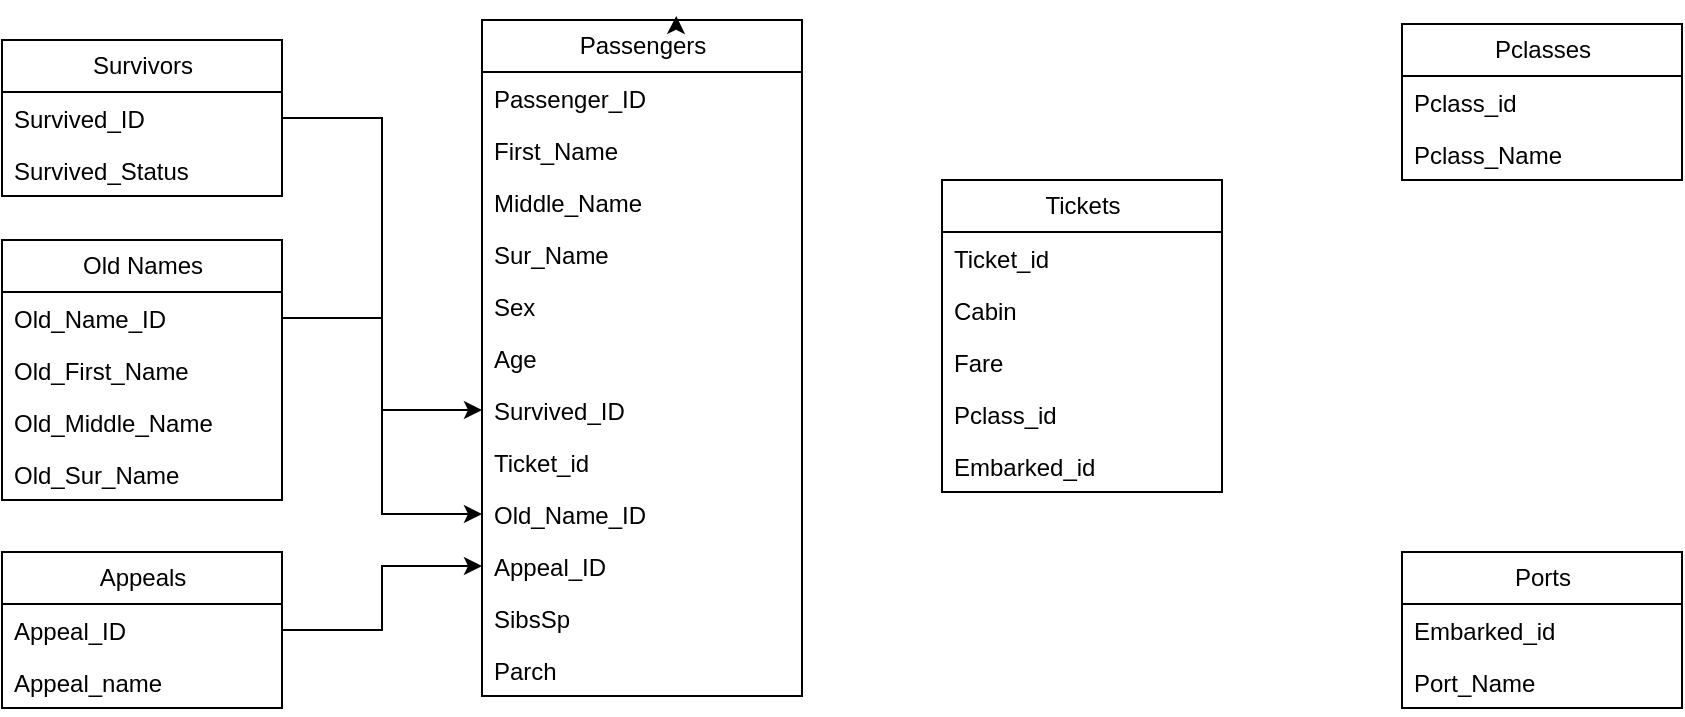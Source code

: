 <mxfile version="21.6.6" type="device">
  <diagram name="Page-1" id="2ca16b54-16f6-2749-3443-fa8db7711227">
    <mxGraphModel dx="1434" dy="750" grid="1" gridSize="10" guides="1" tooltips="1" connect="1" arrows="1" fold="1" page="1" pageScale="1" pageWidth="1100" pageHeight="850" background="none" math="0" shadow="0">
      <root>
        <mxCell id="0" />
        <mxCell id="1" parent="0" />
        <mxCell id="UBju-7y89Ojh8aYW6o4--1" value="Passengers" style="swimlane;fontStyle=0;childLayout=stackLayout;horizontal=1;startSize=26;fillColor=none;horizontalStack=0;resizeParent=1;resizeParentMax=0;resizeLast=0;collapsible=1;marginBottom=0;html=1;" parent="1" vertex="1">
          <mxGeometry x="440" y="120" width="160" height="338" as="geometry" />
        </mxCell>
        <mxCell id="UBju-7y89Ojh8aYW6o4--2" value="Passenger_ID" style="text;strokeColor=none;fillColor=none;align=left;verticalAlign=top;spacingLeft=4;spacingRight=4;overflow=hidden;rotatable=0;points=[[0,0.5],[1,0.5]];portConstraint=eastwest;whiteSpace=wrap;html=1;" parent="UBju-7y89Ojh8aYW6o4--1" vertex="1">
          <mxGeometry y="26" width="160" height="26" as="geometry" />
        </mxCell>
        <mxCell id="UBju-7y89Ojh8aYW6o4--3" value="First_Name" style="text;strokeColor=none;fillColor=none;align=left;verticalAlign=top;spacingLeft=4;spacingRight=4;overflow=hidden;rotatable=0;points=[[0,0.5],[1,0.5]];portConstraint=eastwest;whiteSpace=wrap;html=1;" parent="UBju-7y89Ojh8aYW6o4--1" vertex="1">
          <mxGeometry y="52" width="160" height="26" as="geometry" />
        </mxCell>
        <mxCell id="UBju-7y89Ojh8aYW6o4--4" value="Middle_Name" style="text;strokeColor=none;fillColor=none;align=left;verticalAlign=top;spacingLeft=4;spacingRight=4;overflow=hidden;rotatable=0;points=[[0,0.5],[1,0.5]];portConstraint=eastwest;whiteSpace=wrap;html=1;" parent="UBju-7y89Ojh8aYW6o4--1" vertex="1">
          <mxGeometry y="78" width="160" height="26" as="geometry" />
        </mxCell>
        <mxCell id="UBju-7y89Ojh8aYW6o4--8" value="Sur_Name" style="text;strokeColor=none;fillColor=none;align=left;verticalAlign=top;spacingLeft=4;spacingRight=4;overflow=hidden;rotatable=0;points=[[0,0.5],[1,0.5]];portConstraint=eastwest;whiteSpace=wrap;html=1;" parent="UBju-7y89Ojh8aYW6o4--1" vertex="1">
          <mxGeometry y="104" width="160" height="26" as="geometry" />
        </mxCell>
        <mxCell id="UBju-7y89Ojh8aYW6o4--9" value="Sex" style="text;strokeColor=none;fillColor=none;align=left;verticalAlign=top;spacingLeft=4;spacingRight=4;overflow=hidden;rotatable=0;points=[[0,0.5],[1,0.5]];portConstraint=eastwest;whiteSpace=wrap;html=1;" parent="UBju-7y89Ojh8aYW6o4--1" vertex="1">
          <mxGeometry y="130" width="160" height="26" as="geometry" />
        </mxCell>
        <mxCell id="UBju-7y89Ojh8aYW6o4--53" value="Age" style="text;strokeColor=none;fillColor=none;align=left;verticalAlign=top;spacingLeft=4;spacingRight=4;overflow=hidden;rotatable=0;points=[[0,0.5],[1,0.5]];portConstraint=eastwest;whiteSpace=wrap;html=1;" parent="UBju-7y89Ojh8aYW6o4--1" vertex="1">
          <mxGeometry y="156" width="160" height="26" as="geometry" />
        </mxCell>
        <mxCell id="UBju-7y89Ojh8aYW6o4--10" value="Survived_ID" style="text;strokeColor=none;fillColor=none;align=left;verticalAlign=top;spacingLeft=4;spacingRight=4;overflow=hidden;rotatable=0;points=[[0,0.5],[1,0.5]];portConstraint=eastwest;whiteSpace=wrap;html=1;" parent="UBju-7y89Ojh8aYW6o4--1" vertex="1">
          <mxGeometry y="182" width="160" height="26" as="geometry" />
        </mxCell>
        <mxCell id="UBju-7y89Ojh8aYW6o4--11" value="Ticket_id" style="text;strokeColor=none;fillColor=none;align=left;verticalAlign=top;spacingLeft=4;spacingRight=4;overflow=hidden;rotatable=0;points=[[0,0.5],[1,0.5]];portConstraint=eastwest;whiteSpace=wrap;html=1;" parent="UBju-7y89Ojh8aYW6o4--1" vertex="1">
          <mxGeometry y="208" width="160" height="26" as="geometry" />
        </mxCell>
        <mxCell id="UBju-7y89Ojh8aYW6o4--12" value="Old_Name_ID" style="text;strokeColor=none;fillColor=none;align=left;verticalAlign=top;spacingLeft=4;spacingRight=4;overflow=hidden;rotatable=0;points=[[0,0.5],[1,0.5]];portConstraint=eastwest;whiteSpace=wrap;html=1;" parent="UBju-7y89Ojh8aYW6o4--1" vertex="1">
          <mxGeometry y="234" width="160" height="26" as="geometry" />
        </mxCell>
        <mxCell id="UBju-7y89Ojh8aYW6o4--13" value="Appeal_ID" style="text;strokeColor=none;fillColor=none;align=left;verticalAlign=top;spacingLeft=4;spacingRight=4;overflow=hidden;rotatable=0;points=[[0,0.5],[1,0.5]];portConstraint=eastwest;whiteSpace=wrap;html=1;" parent="UBju-7y89Ojh8aYW6o4--1" vertex="1">
          <mxGeometry y="260" width="160" height="26" as="geometry" />
        </mxCell>
        <mxCell id="UBju-7y89Ojh8aYW6o4--14" value="SibsSp" style="text;strokeColor=none;fillColor=none;align=left;verticalAlign=top;spacingLeft=4;spacingRight=4;overflow=hidden;rotatable=0;points=[[0,0.5],[1,0.5]];portConstraint=eastwest;whiteSpace=wrap;html=1;" parent="UBju-7y89Ojh8aYW6o4--1" vertex="1">
          <mxGeometry y="286" width="160" height="26" as="geometry" />
        </mxCell>
        <mxCell id="UBju-7y89Ojh8aYW6o4--15" value="Parch" style="text;strokeColor=none;fillColor=none;align=left;verticalAlign=top;spacingLeft=4;spacingRight=4;overflow=hidden;rotatable=0;points=[[0,0.5],[1,0.5]];portConstraint=eastwest;whiteSpace=wrap;html=1;" parent="UBju-7y89Ojh8aYW6o4--1" vertex="1">
          <mxGeometry y="312" width="160" height="26" as="geometry" />
        </mxCell>
        <mxCell id="UBju-7y89Ojh8aYW6o4--16" value="Tickets" style="swimlane;fontStyle=0;childLayout=stackLayout;horizontal=1;startSize=26;fillColor=none;horizontalStack=0;resizeParent=1;resizeParentMax=0;resizeLast=0;collapsible=1;marginBottom=0;html=1;" parent="1" vertex="1">
          <mxGeometry x="670" y="200" width="140" height="156" as="geometry" />
        </mxCell>
        <mxCell id="UBju-7y89Ojh8aYW6o4--17" value="Ticket_id&lt;br&gt;" style="text;strokeColor=none;fillColor=none;align=left;verticalAlign=top;spacingLeft=4;spacingRight=4;overflow=hidden;rotatable=0;points=[[0,0.5],[1,0.5]];portConstraint=eastwest;whiteSpace=wrap;html=1;" parent="UBju-7y89Ojh8aYW6o4--16" vertex="1">
          <mxGeometry y="26" width="140" height="26" as="geometry" />
        </mxCell>
        <mxCell id="UBju-7y89Ojh8aYW6o4--18" value="Cabin" style="text;strokeColor=none;fillColor=none;align=left;verticalAlign=top;spacingLeft=4;spacingRight=4;overflow=hidden;rotatable=0;points=[[0,0.5],[1,0.5]];portConstraint=eastwest;whiteSpace=wrap;html=1;" parent="UBju-7y89Ojh8aYW6o4--16" vertex="1">
          <mxGeometry y="52" width="140" height="26" as="geometry" />
        </mxCell>
        <mxCell id="UBju-7y89Ojh8aYW6o4--19" value="Fare" style="text;strokeColor=none;fillColor=none;align=left;verticalAlign=top;spacingLeft=4;spacingRight=4;overflow=hidden;rotatable=0;points=[[0,0.5],[1,0.5]];portConstraint=eastwest;whiteSpace=wrap;html=1;" parent="UBju-7y89Ojh8aYW6o4--16" vertex="1">
          <mxGeometry y="78" width="140" height="26" as="geometry" />
        </mxCell>
        <mxCell id="UBju-7y89Ojh8aYW6o4--20" value="Pclass_id" style="text;strokeColor=none;fillColor=none;align=left;verticalAlign=top;spacingLeft=4;spacingRight=4;overflow=hidden;rotatable=0;points=[[0,0.5],[1,0.5]];portConstraint=eastwest;whiteSpace=wrap;html=1;" parent="UBju-7y89Ojh8aYW6o4--16" vertex="1">
          <mxGeometry y="104" width="140" height="26" as="geometry" />
        </mxCell>
        <mxCell id="UBju-7y89Ojh8aYW6o4--21" value="Embarked_id" style="text;strokeColor=none;fillColor=none;align=left;verticalAlign=top;spacingLeft=4;spacingRight=4;overflow=hidden;rotatable=0;points=[[0,0.5],[1,0.5]];portConstraint=eastwest;whiteSpace=wrap;html=1;" parent="UBju-7y89Ojh8aYW6o4--16" vertex="1">
          <mxGeometry y="130" width="140" height="26" as="geometry" />
        </mxCell>
        <mxCell id="UBju-7y89Ojh8aYW6o4--22" value="Pclasses" style="swimlane;fontStyle=0;childLayout=stackLayout;horizontal=1;startSize=26;fillColor=none;horizontalStack=0;resizeParent=1;resizeParentMax=0;resizeLast=0;collapsible=1;marginBottom=0;html=1;" parent="1" vertex="1">
          <mxGeometry x="900" y="122" width="140" height="78" as="geometry" />
        </mxCell>
        <mxCell id="UBju-7y89Ojh8aYW6o4--23" value="Pclass_id" style="text;strokeColor=none;fillColor=none;align=left;verticalAlign=top;spacingLeft=4;spacingRight=4;overflow=hidden;rotatable=0;points=[[0,0.5],[1,0.5]];portConstraint=eastwest;whiteSpace=wrap;html=1;" parent="UBju-7y89Ojh8aYW6o4--22" vertex="1">
          <mxGeometry y="26" width="140" height="26" as="geometry" />
        </mxCell>
        <mxCell id="UBju-7y89Ojh8aYW6o4--24" value="Pclass_Name" style="text;strokeColor=none;fillColor=none;align=left;verticalAlign=top;spacingLeft=4;spacingRight=4;overflow=hidden;rotatable=0;points=[[0,0.5],[1,0.5]];portConstraint=eastwest;whiteSpace=wrap;html=1;" parent="UBju-7y89Ojh8aYW6o4--22" vertex="1">
          <mxGeometry y="52" width="140" height="26" as="geometry" />
        </mxCell>
        <mxCell id="UBju-7y89Ojh8aYW6o4--26" value="Ports" style="swimlane;fontStyle=0;childLayout=stackLayout;horizontal=1;startSize=26;fillColor=none;horizontalStack=0;resizeParent=1;resizeParentMax=0;resizeLast=0;collapsible=1;marginBottom=0;html=1;" parent="1" vertex="1">
          <mxGeometry x="900" y="386" width="140" height="78" as="geometry" />
        </mxCell>
        <mxCell id="UBju-7y89Ojh8aYW6o4--27" value="Embarked_id" style="text;strokeColor=none;fillColor=none;align=left;verticalAlign=top;spacingLeft=4;spacingRight=4;overflow=hidden;rotatable=0;points=[[0,0.5],[1,0.5]];portConstraint=eastwest;whiteSpace=wrap;html=1;" parent="UBju-7y89Ojh8aYW6o4--26" vertex="1">
          <mxGeometry y="26" width="140" height="26" as="geometry" />
        </mxCell>
        <mxCell id="UBju-7y89Ojh8aYW6o4--28" value="Port_Name" style="text;strokeColor=none;fillColor=none;align=left;verticalAlign=top;spacingLeft=4;spacingRight=4;overflow=hidden;rotatable=0;points=[[0,0.5],[1,0.5]];portConstraint=eastwest;whiteSpace=wrap;html=1;" parent="UBju-7y89Ojh8aYW6o4--26" vertex="1">
          <mxGeometry y="52" width="140" height="26" as="geometry" />
        </mxCell>
        <mxCell id="UBju-7y89Ojh8aYW6o4--29" value="Appeals" style="swimlane;fontStyle=0;childLayout=stackLayout;horizontal=1;startSize=26;fillColor=none;horizontalStack=0;resizeParent=1;resizeParentMax=0;resizeLast=0;collapsible=1;marginBottom=0;html=1;" parent="1" vertex="1">
          <mxGeometry x="200" y="386" width="140" height="78" as="geometry" />
        </mxCell>
        <mxCell id="UBju-7y89Ojh8aYW6o4--30" value="Appeal_ID" style="text;strokeColor=none;fillColor=none;align=left;verticalAlign=top;spacingLeft=4;spacingRight=4;overflow=hidden;rotatable=0;points=[[0,0.5],[1,0.5]];portConstraint=eastwest;whiteSpace=wrap;html=1;" parent="UBju-7y89Ojh8aYW6o4--29" vertex="1">
          <mxGeometry y="26" width="140" height="26" as="geometry" />
        </mxCell>
        <mxCell id="UBju-7y89Ojh8aYW6o4--31" value="Appeal_name" style="text;strokeColor=none;fillColor=none;align=left;verticalAlign=top;spacingLeft=4;spacingRight=4;overflow=hidden;rotatable=0;points=[[0,0.5],[1,0.5]];portConstraint=eastwest;whiteSpace=wrap;html=1;" parent="UBju-7y89Ojh8aYW6o4--29" vertex="1">
          <mxGeometry y="52" width="140" height="26" as="geometry" />
        </mxCell>
        <mxCell id="UBju-7y89Ojh8aYW6o4--32" value="Old Names" style="swimlane;fontStyle=0;childLayout=stackLayout;horizontal=1;startSize=26;fillColor=none;horizontalStack=0;resizeParent=1;resizeParentMax=0;resizeLast=0;collapsible=1;marginBottom=0;html=1;" parent="1" vertex="1">
          <mxGeometry x="200" y="230" width="140" height="130" as="geometry" />
        </mxCell>
        <mxCell id="UBju-7y89Ojh8aYW6o4--33" value="Old_Name_ID" style="text;strokeColor=none;fillColor=none;align=left;verticalAlign=top;spacingLeft=4;spacingRight=4;overflow=hidden;rotatable=0;points=[[0,0.5],[1,0.5]];portConstraint=eastwest;whiteSpace=wrap;html=1;" parent="UBju-7y89Ojh8aYW6o4--32" vertex="1">
          <mxGeometry y="26" width="140" height="26" as="geometry" />
        </mxCell>
        <mxCell id="UBju-7y89Ojh8aYW6o4--34" value="Old_First_Name" style="text;strokeColor=none;fillColor=none;align=left;verticalAlign=top;spacingLeft=4;spacingRight=4;overflow=hidden;rotatable=0;points=[[0,0.5],[1,0.5]];portConstraint=eastwest;whiteSpace=wrap;html=1;" parent="UBju-7y89Ojh8aYW6o4--32" vertex="1">
          <mxGeometry y="52" width="140" height="26" as="geometry" />
        </mxCell>
        <mxCell id="UBju-7y89Ojh8aYW6o4--35" value="Old_Middle_Name" style="text;strokeColor=none;fillColor=none;align=left;verticalAlign=top;spacingLeft=4;spacingRight=4;overflow=hidden;rotatable=0;points=[[0,0.5],[1,0.5]];portConstraint=eastwest;whiteSpace=wrap;html=1;" parent="UBju-7y89Ojh8aYW6o4--32" vertex="1">
          <mxGeometry y="78" width="140" height="26" as="geometry" />
        </mxCell>
        <mxCell id="UBju-7y89Ojh8aYW6o4--36" value="Old_Sur_Name" style="text;strokeColor=none;fillColor=none;align=left;verticalAlign=top;spacingLeft=4;spacingRight=4;overflow=hidden;rotatable=0;points=[[0,0.5],[1,0.5]];portConstraint=eastwest;whiteSpace=wrap;html=1;" parent="UBju-7y89Ojh8aYW6o4--32" vertex="1">
          <mxGeometry y="104" width="140" height="26" as="geometry" />
        </mxCell>
        <mxCell id="UBju-7y89Ojh8aYW6o4--40" style="edgeStyle=orthogonalEdgeStyle;rounded=0;orthogonalLoop=1;jettySize=auto;html=1;exitX=0.5;exitY=0;exitDx=0;exitDy=0;entryX=0.607;entryY=-0.006;entryDx=0;entryDy=0;entryPerimeter=0;" parent="1" source="UBju-7y89Ojh8aYW6o4--1" target="UBju-7y89Ojh8aYW6o4--1" edge="1">
          <mxGeometry relative="1" as="geometry" />
        </mxCell>
        <mxCell id="UBju-7y89Ojh8aYW6o4--47" value="Survivors" style="swimlane;fontStyle=0;childLayout=stackLayout;horizontal=1;startSize=26;fillColor=none;horizontalStack=0;resizeParent=1;resizeParentMax=0;resizeLast=0;collapsible=1;marginBottom=0;html=1;" parent="1" vertex="1">
          <mxGeometry x="200" y="130" width="140" height="78" as="geometry" />
        </mxCell>
        <mxCell id="UBju-7y89Ojh8aYW6o4--48" value="Survived_ID" style="text;strokeColor=none;fillColor=none;align=left;verticalAlign=top;spacingLeft=4;spacingRight=4;overflow=hidden;rotatable=0;points=[[0,0.5],[1,0.5]];portConstraint=eastwest;whiteSpace=wrap;html=1;" parent="UBju-7y89Ojh8aYW6o4--47" vertex="1">
          <mxGeometry y="26" width="140" height="26" as="geometry" />
        </mxCell>
        <mxCell id="UBju-7y89Ojh8aYW6o4--49" value="Survived_Status" style="text;strokeColor=none;fillColor=none;align=left;verticalAlign=top;spacingLeft=4;spacingRight=4;overflow=hidden;rotatable=0;points=[[0,0.5],[1,0.5]];portConstraint=eastwest;whiteSpace=wrap;html=1;" parent="UBju-7y89Ojh8aYW6o4--47" vertex="1">
          <mxGeometry y="52" width="140" height="26" as="geometry" />
        </mxCell>
        <mxCell id="BOUfJaj9xZ3dpqwyHus5-1" style="edgeStyle=orthogonalEdgeStyle;rounded=0;orthogonalLoop=1;jettySize=auto;html=1;exitX=1;exitY=0.5;exitDx=0;exitDy=0;entryX=0;entryY=0.5;entryDx=0;entryDy=0;" edge="1" parent="1" source="UBju-7y89Ojh8aYW6o4--48" target="UBju-7y89Ojh8aYW6o4--10">
          <mxGeometry relative="1" as="geometry" />
        </mxCell>
        <mxCell id="BOUfJaj9xZ3dpqwyHus5-2" style="edgeStyle=orthogonalEdgeStyle;rounded=0;orthogonalLoop=1;jettySize=auto;html=1;exitX=1;exitY=0.5;exitDx=0;exitDy=0;entryX=0;entryY=0.5;entryDx=0;entryDy=0;" edge="1" parent="1" source="UBju-7y89Ojh8aYW6o4--33" target="UBju-7y89Ojh8aYW6o4--12">
          <mxGeometry relative="1" as="geometry" />
        </mxCell>
        <mxCell id="BOUfJaj9xZ3dpqwyHus5-3" style="edgeStyle=orthogonalEdgeStyle;rounded=0;orthogonalLoop=1;jettySize=auto;html=1;exitX=1;exitY=0.5;exitDx=0;exitDy=0;" edge="1" parent="1" source="UBju-7y89Ojh8aYW6o4--30" target="UBju-7y89Ojh8aYW6o4--13">
          <mxGeometry relative="1" as="geometry" />
        </mxCell>
        <mxCell id="BOUfJaj9xZ3dpqwyHus5-4" style="edgeStyle=orthogonalEdgeStyl                                                                                                                                                                                                                                                                                                                                                                                                                                                                                                                                                                                                                                                                                                                                                                                                                                                                                                                                                                                                                                                                                            